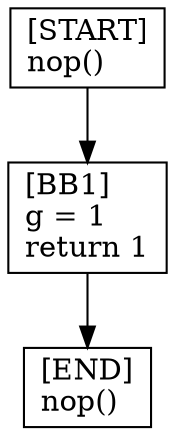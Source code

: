 digraph {
  node [shape=box]
  END [label="[END]\lnop()\l"];
  START [label="[START]\lnop()\l"];
  BB1 [label="[BB1]\lg = 1\lreturn 1\l"];
  BB1 -> END;
  START -> BB1;
}

